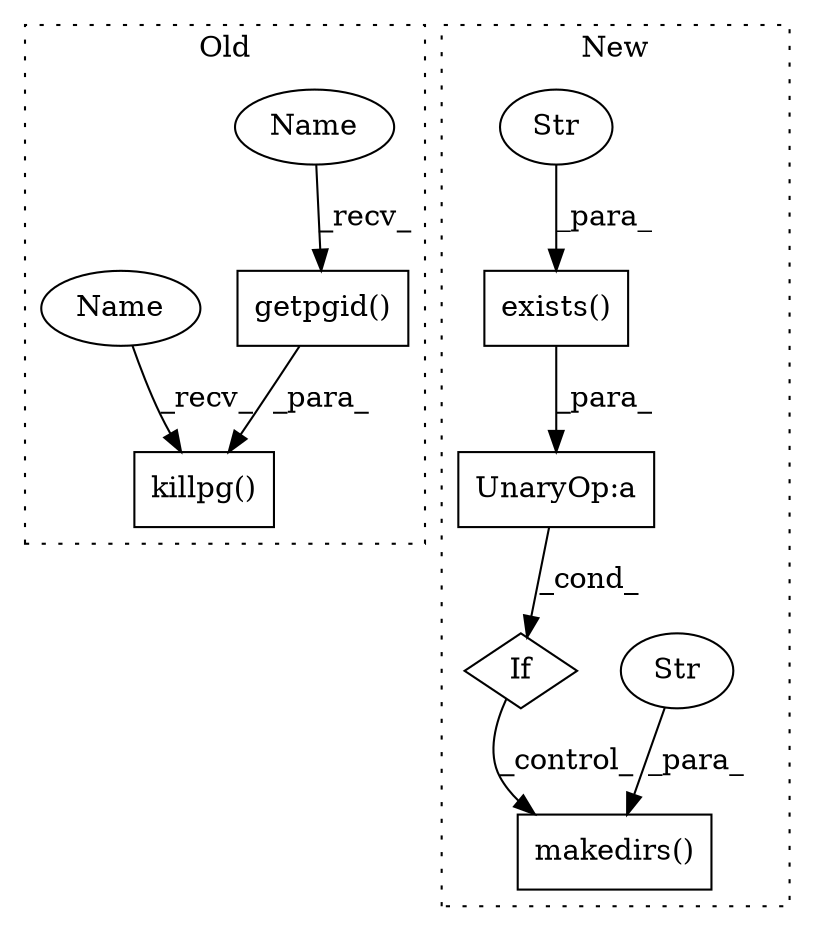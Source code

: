 digraph G {
subgraph cluster0 {
1 [label="killpg()" a="75" s="3538,3587" l="10,1" shape="box"];
3 [label="getpgid()" a="75" s="3548,3570" l="11,1" shape="box"];
9 [label="Name" a="87" s="3548" l="2" shape="ellipse"];
10 [label="Name" a="87" s="3538" l="2" shape="ellipse"];
label = "Old";
style="dotted";
}
subgraph cluster1 {
2 [label="makedirs()" a="75" s="3355,3378" l="12,1" shape="box"];
4 [label="If" a="96" s="3307" l="3" shape="diamond"];
5 [label="UnaryOp:a" a="61" s="3310" l="31" shape="box"];
6 [label="Str" a="66" s="3367" l="11" shape="ellipse"];
7 [label="exists()" a="75" s="3314,3340" l="15,1" shape="box"];
8 [label="Str" a="66" s="3329" l="11" shape="ellipse"];
label = "New";
style="dotted";
}
3 -> 1 [label="_para_"];
4 -> 2 [label="_control_"];
5 -> 4 [label="_cond_"];
6 -> 2 [label="_para_"];
7 -> 5 [label="_para_"];
8 -> 7 [label="_para_"];
9 -> 3 [label="_recv_"];
10 -> 1 [label="_recv_"];
}